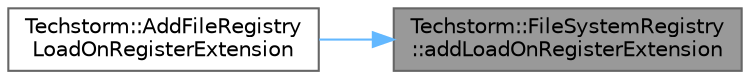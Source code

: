 digraph "Techstorm::FileSystemRegistry::addLoadOnRegisterExtension"
{
 // LATEX_PDF_SIZE
  bgcolor="transparent";
  edge [fontname=Helvetica,fontsize=10,labelfontname=Helvetica,labelfontsize=10];
  node [fontname=Helvetica,fontsize=10,shape=box,height=0.2,width=0.4];
  rankdir="RL";
  Node1 [id="Node000001",label="Techstorm::FileSystemRegistry\l::addLoadOnRegisterExtension",height=0.2,width=0.4,color="gray40", fillcolor="grey60", style="filled", fontcolor="black",tooltip="Adds the load on register extension."];
  Node1 -> Node2 [id="edge1_Node000001_Node000002",dir="back",color="steelblue1",style="solid",tooltip=" "];
  Node2 [id="Node000002",label="Techstorm::AddFileRegistry\lLoadOnRegisterExtension",height=0.2,width=0.4,color="grey40", fillcolor="white", style="filled",URL="$d4/d26/namespace_techstorm.html#ab3076a5eb2869c3af24c30bcc02e13a4",tooltip=" "];
}
